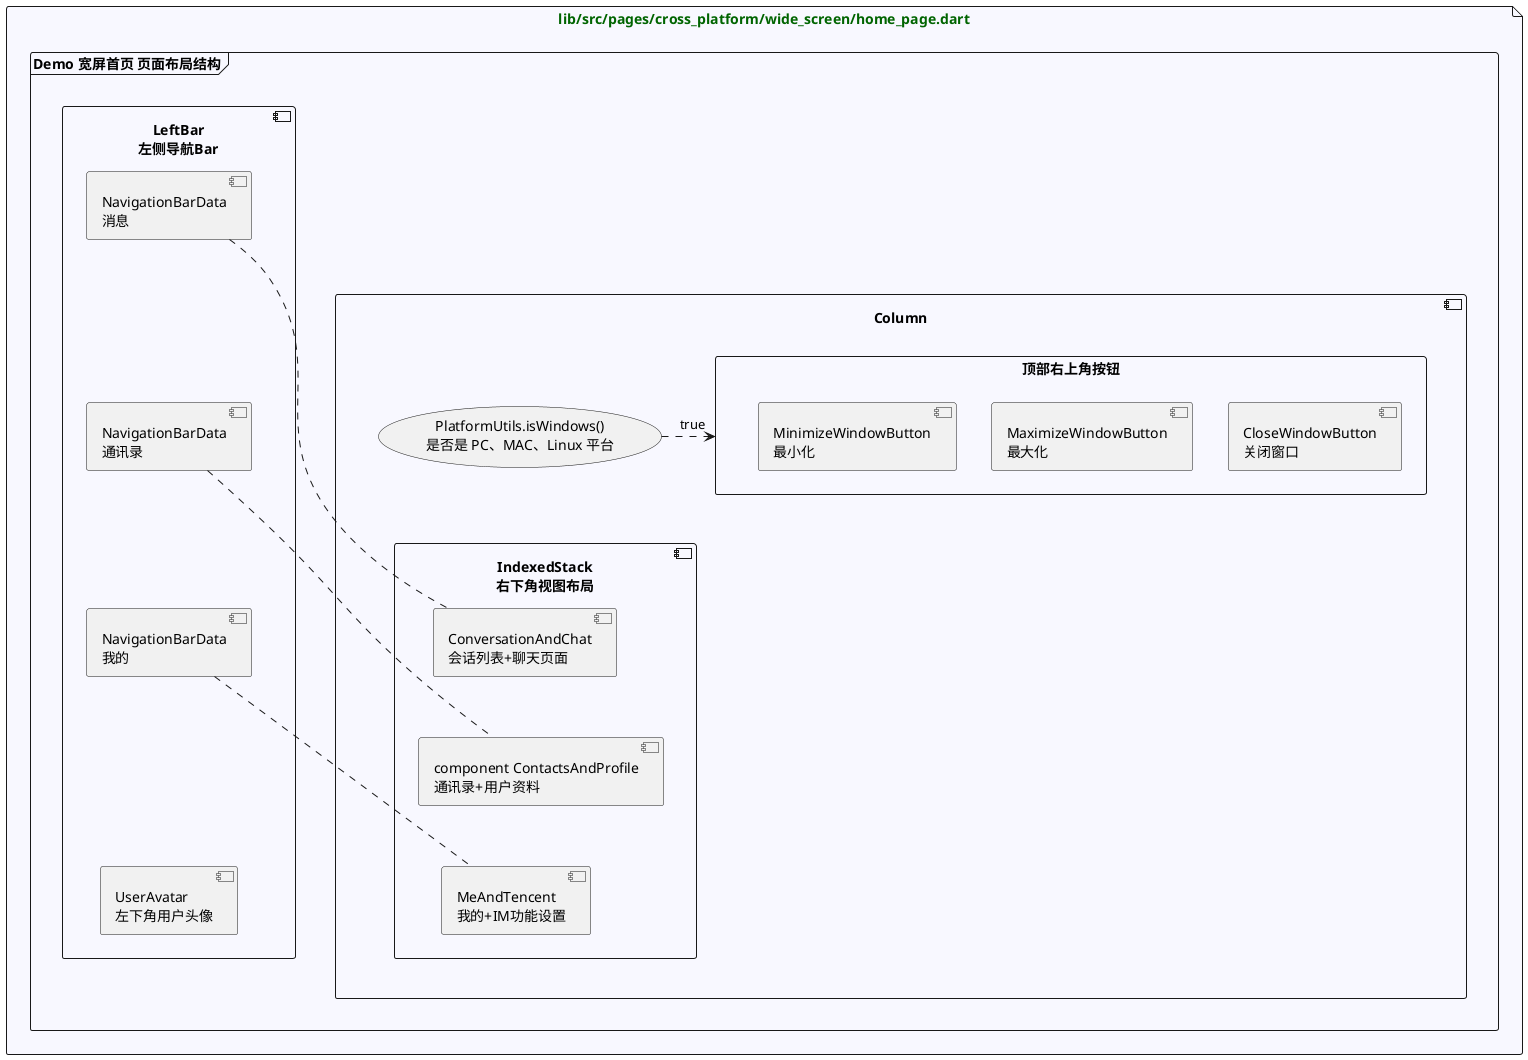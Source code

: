 @startuml
'https://plantuml.com/component-diagram

'left to right direction 改变方向

'属性初始化设置
skinparam file {
    FontColor #DarkGreen
    BackgroundColor #GhostWhite
}

file lib/src/pages/cross_platform/wide_screen/home_page.dart as wide_screen1file_home_page_dart{
    frame "Demo 宽屏首页 页面布局结构" as wide_screen1homePage_FW {
        component LeftBar\n左侧导航Bar as LeftBar_W{
            [NavigationBarData\n消息] as LeftBar_NavigationBarData_Msg_W
            [NavigationBarData\n通讯录] as LeftBar_NavigationBarData_Contact
            [NavigationBarData\n我的] as LeftBar_NavigationBarData_My
            [UserAvatar\n左下角用户头像] as LeftBar_NavigationBarData_UserAvatar

            LeftBar_NavigationBarData_Msg_W ..[hidden]  LeftBar_NavigationBarData_Contact
            LeftBar_NavigationBarData_Contact ..[hidden] LeftBar_NavigationBarData_My
            LeftBar_NavigationBarData_My ...[hidden] LeftBar_NavigationBarData_UserAvatar
        }

        component Column as wide_screen1homePage_Column_W {

            usecase "PlatformUtils.isWindows()\n是否是 PC、MAC、Linux 平台"  as Column_isWindows_P
            rectangle 顶部右上角按钮 as wide_screen1homePage_right_top_buttons{
                [MinimizeWindowButton\n最小化] as MinimizeWindowButton_W
                [MaximizeWindowButton\n最大化] as MaximizeWindowButton_W
                [CloseWindowButton\n关闭窗口] as CloseWindowButton_W

                MinimizeWindowButton_W .[hidden] MaximizeWindowButton_W
                MaximizeWindowButton_W .[hidden] CloseWindowButton_W
            }
            Column_isWindows_P .> wide_screen1homePage_right_top_buttons : true

            component IndexedStack\n右下角视图布局 as IndexedStack_W{
                [ConversationAndChat\n会话列表+聊天页面] as ConversationAndChat_W
                [component ContactsAndProfile\n通讯录+用户资料] as ContactsAndProfile_W
                [MeAndTencent\n我的+IM功能设置] as MeAndTencent_W

                ConversationAndChat_W .[hidden].  ContactsAndProfile_W
                ContactsAndProfile_W .[hidden]. MeAndTencent_W
            }

            Column_isWindows_P ..[hidden] IndexedStack_W
        }

        LeftBar_NavigationBarData_Msg_W . ConversationAndChat_W
        LeftBar_NavigationBarData_Contact . ContactsAndProfile_W
        LeftBar_NavigationBarData_My . MeAndTencent_W

        LeftBar_W .[hidden]. wide_screen1homePage_Column_W
    }
}

@enduml